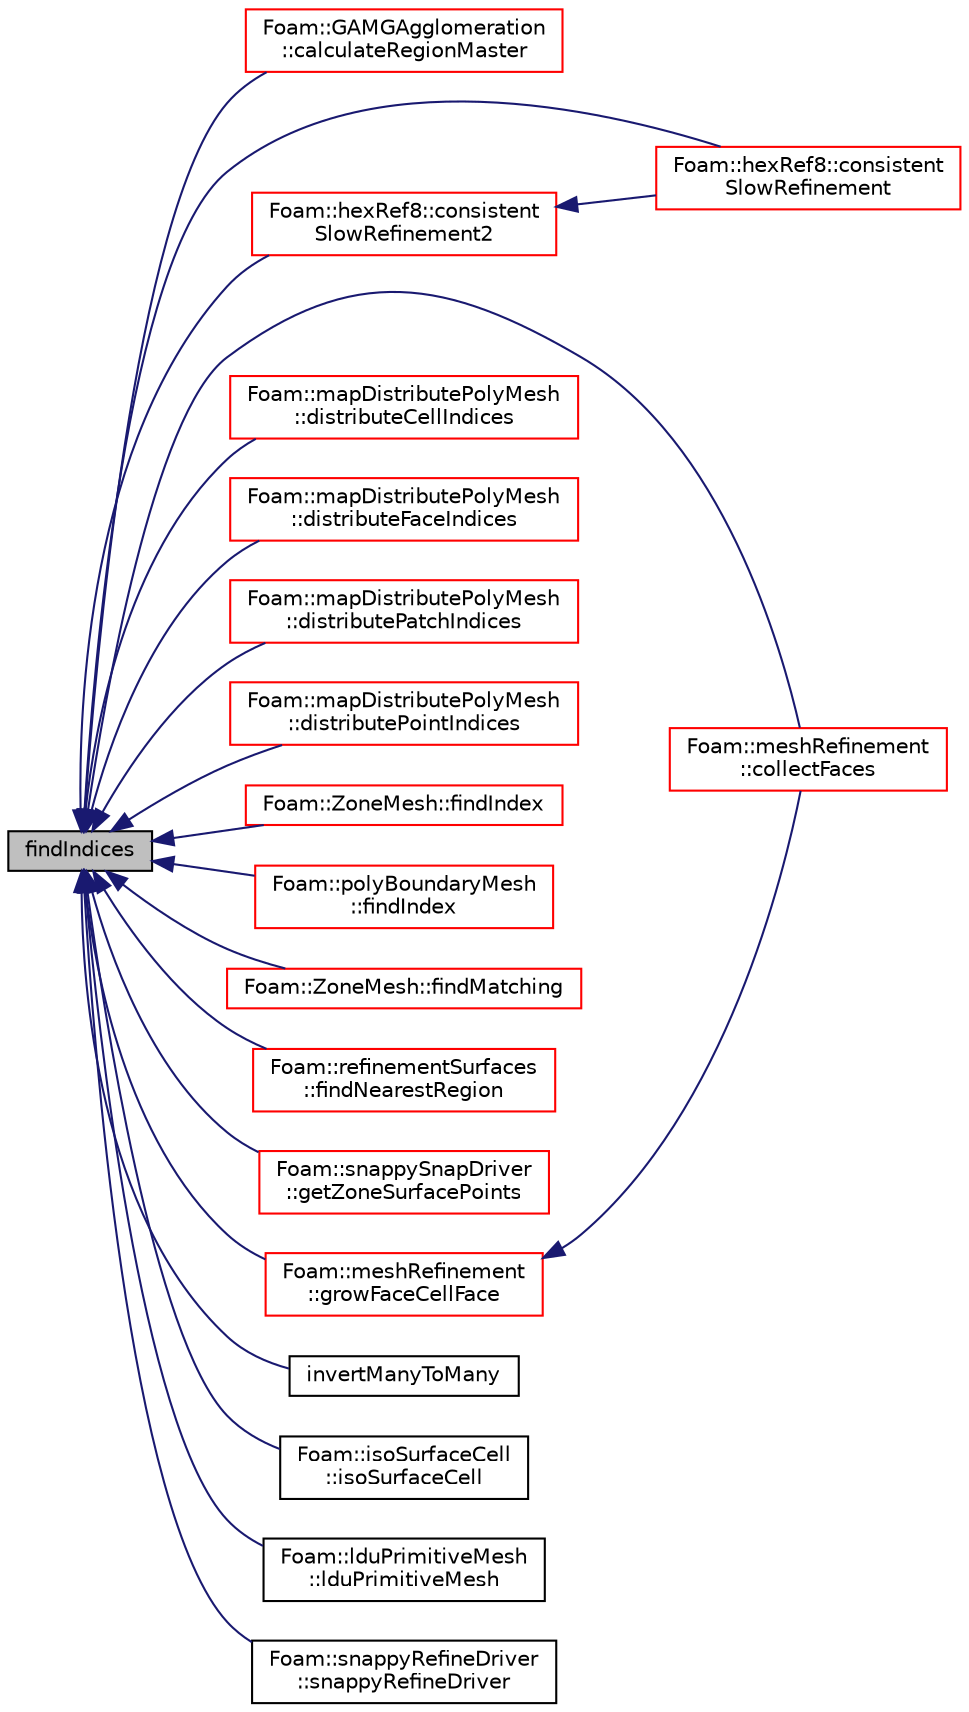 digraph "findIndices"
{
  bgcolor="transparent";
  edge [fontname="Helvetica",fontsize="10",labelfontname="Helvetica",labelfontsize="10"];
  node [fontname="Helvetica",fontsize="10",shape=record];
  rankdir="LR";
  Node1 [label="findIndices",height=0.2,width=0.4,color="black", fillcolor="grey75", style="filled", fontcolor="black"];
  Node1 -> Node2 [dir="back",color="midnightblue",fontsize="10",style="solid",fontname="Helvetica"];
  Node2 [label="Foam::GAMGAgglomeration\l::calculateRegionMaster",height=0.2,width=0.4,color="red",URL="$a00909.html#a2924c769d07fb681fe84b5036f9977d6",tooltip="Given fine to coarse processor map determine: "];
  Node1 -> Node3 [dir="back",color="midnightblue",fontsize="10",style="solid",fontname="Helvetica"];
  Node3 [label="Foam::meshRefinement\l::collectFaces",height=0.2,width=0.4,color="red",URL="$a01503.html#ab746ad147ec1a565a262c5ff297c8694"];
  Node1 -> Node4 [dir="back",color="midnightblue",fontsize="10",style="solid",fontname="Helvetica"];
  Node4 [label="Foam::hexRef8::consistent\lSlowRefinement",height=0.2,width=0.4,color="red",URL="$a01022.html#aeb54557fb67f4384c1d524d031d65e71",tooltip="Like consistentRefinement but slower: "];
  Node1 -> Node5 [dir="back",color="midnightblue",fontsize="10",style="solid",fontname="Helvetica"];
  Node5 [label="Foam::hexRef8::consistent\lSlowRefinement2",height=0.2,width=0.4,color="red",URL="$a01022.html#ac6ddabf79074c4c7cc1cfe6908d6c4a9",tooltip="Like consistentSlowRefinement but uses different meshWave. "];
  Node5 -> Node4 [dir="back",color="midnightblue",fontsize="10",style="solid",fontname="Helvetica"];
  Node1 -> Node6 [dir="back",color="midnightblue",fontsize="10",style="solid",fontname="Helvetica"];
  Node6 [label="Foam::mapDistributePolyMesh\l::distributeCellIndices",height=0.2,width=0.4,color="red",URL="$a01434.html#ad919e04f9027fc6ee4c5f944415e22d9"];
  Node1 -> Node7 [dir="back",color="midnightblue",fontsize="10",style="solid",fontname="Helvetica"];
  Node7 [label="Foam::mapDistributePolyMesh\l::distributeFaceIndices",height=0.2,width=0.4,color="red",URL="$a01434.html#a4668e668ebb1d44093ed6159a254fa39"];
  Node1 -> Node8 [dir="back",color="midnightblue",fontsize="10",style="solid",fontname="Helvetica"];
  Node8 [label="Foam::mapDistributePolyMesh\l::distributePatchIndices",height=0.2,width=0.4,color="red",URL="$a01434.html#a527d120f9ed63ab95e9867ec34be5a23"];
  Node1 -> Node9 [dir="back",color="midnightblue",fontsize="10",style="solid",fontname="Helvetica"];
  Node9 [label="Foam::mapDistributePolyMesh\l::distributePointIndices",height=0.2,width=0.4,color="red",URL="$a01434.html#a705f9191a7a373e01740e47f5ba351d4",tooltip="Distribute list of point/face/cell/patch indices. "];
  Node1 -> Node10 [dir="back",color="midnightblue",fontsize="10",style="solid",fontname="Helvetica"];
  Node10 [label="Foam::ZoneMesh::findIndex",height=0.2,width=0.4,color="red",URL="$a02997.html#a955c3122cd8ec6013c0c6e47996da27c",tooltip="Return zone index for the first match, return -1 if not found. "];
  Node1 -> Node11 [dir="back",color="midnightblue",fontsize="10",style="solid",fontname="Helvetica"];
  Node11 [label="Foam::polyBoundaryMesh\l::findIndex",height=0.2,width=0.4,color="red",URL="$a01949.html#a955c3122cd8ec6013c0c6e47996da27c",tooltip="Return patch index for the first match, return -1 if not found. "];
  Node1 -> Node12 [dir="back",color="midnightblue",fontsize="10",style="solid",fontname="Helvetica"];
  Node12 [label="Foam::ZoneMesh::findMatching",height=0.2,width=0.4,color="red",URL="$a02997.html#a0a7601ad4778f40dc0a476604a1e3833",tooltip="Mark cells that match the zone specification. "];
  Node1 -> Node13 [dir="back",color="midnightblue",fontsize="10",style="solid",fontname="Helvetica"];
  Node13 [label="Foam::refinementSurfaces\l::findNearestRegion",height=0.2,width=0.4,color="red",URL="$a02163.html#a5ce86015ef1926009d3bee3cc1b1784c",tooltip="Find nearest point on surfaces. Return surface and region on. "];
  Node1 -> Node14 [dir="back",color="midnightblue",fontsize="10",style="solid",fontname="Helvetica"];
  Node14 [label="Foam::snappySnapDriver\l::getZoneSurfacePoints",height=0.2,width=0.4,color="red",URL="$a02428.html#a9b0617c77e1e71c70428238e6246484e",tooltip="Get points both on patch and facezone. "];
  Node1 -> Node15 [dir="back",color="midnightblue",fontsize="10",style="solid",fontname="Helvetica"];
  Node15 [label="Foam::meshRefinement\l::growFaceCellFace",height=0.2,width=0.4,color="red",URL="$a01503.html#a28fecbf4c50061fa3f5d204953e25bfa"];
  Node15 -> Node3 [dir="back",color="midnightblue",fontsize="10",style="solid",fontname="Helvetica"];
  Node1 -> Node16 [dir="back",color="midnightblue",fontsize="10",style="solid",fontname="Helvetica"];
  Node16 [label="invertManyToMany",height=0.2,width=0.4,color="black",URL="$a10974.html#a60361d3b41d646c75759253d819ea911"];
  Node1 -> Node17 [dir="back",color="midnightblue",fontsize="10",style="solid",fontname="Helvetica"];
  Node17 [label="Foam::isoSurfaceCell\l::isoSurfaceCell",height=0.2,width=0.4,color="black",URL="$a01210.html#a493a4ed208fd259e349c3f01290ccccc",tooltip="Construct from dictionary. "];
  Node1 -> Node18 [dir="back",color="midnightblue",fontsize="10",style="solid",fontname="Helvetica"];
  Node18 [label="Foam::lduPrimitiveMesh\l::lduPrimitiveMesh",height=0.2,width=0.4,color="black",URL="$a01309.html#aeae1eb8af27cafdc116980dd48968d19",tooltip="Construct by combining multiple meshes. The meshes come from. "];
  Node1 -> Node19 [dir="back",color="midnightblue",fontsize="10",style="solid",fontname="Helvetica"];
  Node19 [label="Foam::snappyRefineDriver\l::snappyRefineDriver",height=0.2,width=0.4,color="black",URL="$a02427.html#a5675da79b1a5d194aa113611d3b9e024",tooltip="Construct from components. "];
}
